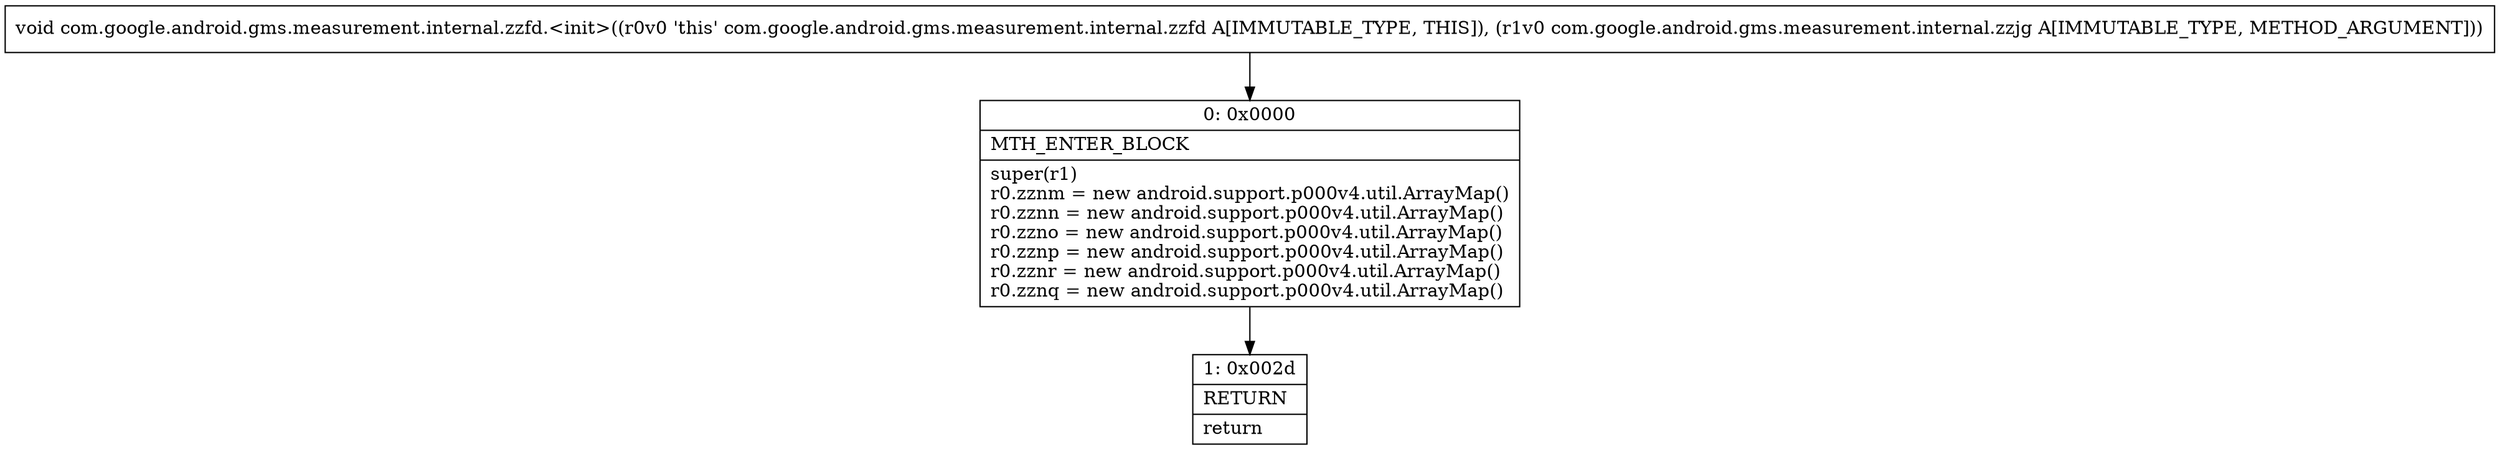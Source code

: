 digraph "CFG forcom.google.android.gms.measurement.internal.zzfd.\<init\>(Lcom\/google\/android\/gms\/measurement\/internal\/zzjg;)V" {
Node_0 [shape=record,label="{0\:\ 0x0000|MTH_ENTER_BLOCK\l|super(r1)\lr0.zznm = new android.support.p000v4.util.ArrayMap()\lr0.zznn = new android.support.p000v4.util.ArrayMap()\lr0.zzno = new android.support.p000v4.util.ArrayMap()\lr0.zznp = new android.support.p000v4.util.ArrayMap()\lr0.zznr = new android.support.p000v4.util.ArrayMap()\lr0.zznq = new android.support.p000v4.util.ArrayMap()\l}"];
Node_1 [shape=record,label="{1\:\ 0x002d|RETURN\l|return\l}"];
MethodNode[shape=record,label="{void com.google.android.gms.measurement.internal.zzfd.\<init\>((r0v0 'this' com.google.android.gms.measurement.internal.zzfd A[IMMUTABLE_TYPE, THIS]), (r1v0 com.google.android.gms.measurement.internal.zzjg A[IMMUTABLE_TYPE, METHOD_ARGUMENT])) }"];
MethodNode -> Node_0;
Node_0 -> Node_1;
}

